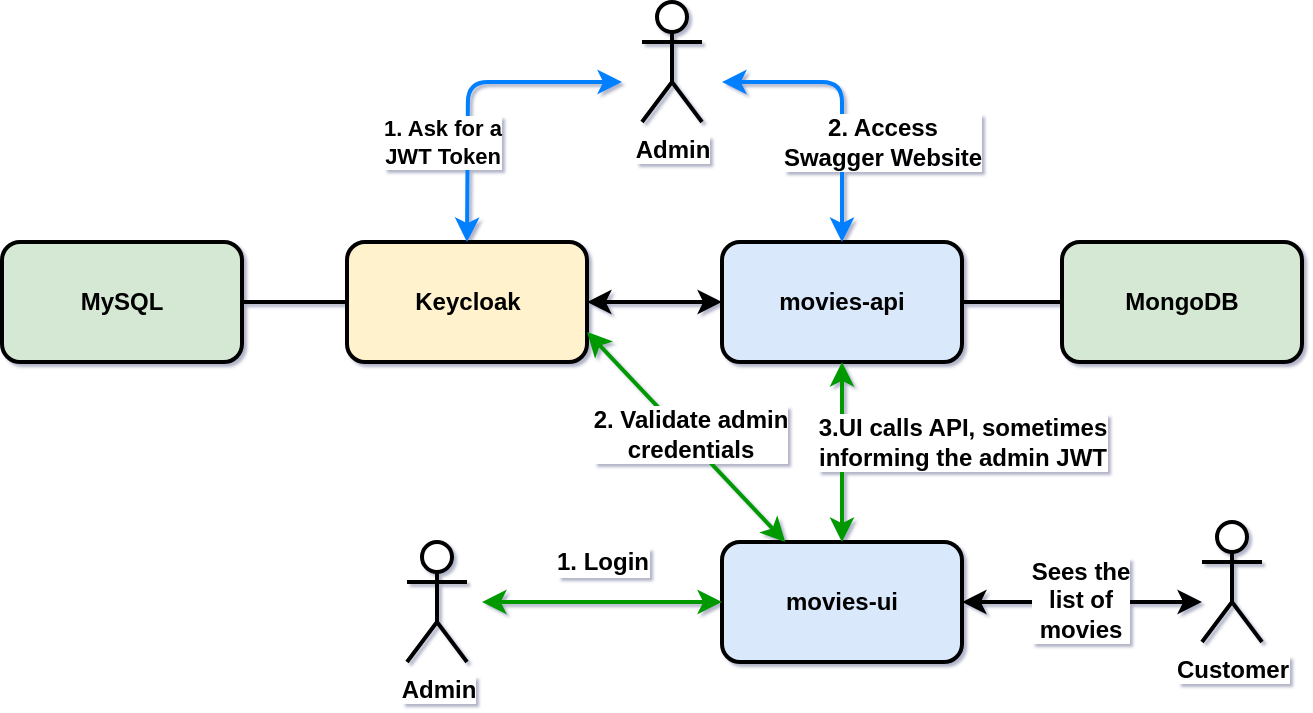 <mxfile version="10.8.4" type="device"><diagram id="2y-wopMy5Lle05HrTWcG" name="Page-1"><mxGraphModel dx="758" dy="529" grid="1" gridSize="10" guides="1" tooltips="1" connect="1" arrows="1" fold="1" page="1" pageScale="1" pageWidth="850" pageHeight="1100" math="0" shadow="1"><root><mxCell id="0"/><mxCell id="1" parent="0"/><mxCell id="9UnkAYfGnmLMf_W8BQil-1" value="Keycloak" style="rounded=1;whiteSpace=wrap;html=1;strokeWidth=2;fontStyle=1;fillColor=#fff2cc;strokeColor=#000000;" vertex="1" parent="1"><mxGeometry x="192.5" y="140" width="120" height="60" as="geometry"/></mxCell><mxCell id="9UnkAYfGnmLMf_W8BQil-2" value="movies-ui" style="rounded=1;whiteSpace=wrap;html=1;strokeWidth=2;fontStyle=1;fillColor=#dae8fc;strokeColor=#000000;" vertex="1" parent="1"><mxGeometry x="380" y="290" width="120" height="60" as="geometry"/></mxCell><mxCell id="9UnkAYfGnmLMf_W8BQil-3" value="MongoDB" style="rounded=1;whiteSpace=wrap;html=1;strokeWidth=2;fontStyle=1;fillColor=#d5e8d4;strokeColor=#000000;" vertex="1" parent="1"><mxGeometry x="550" y="140" width="120" height="60" as="geometry"/></mxCell><mxCell id="9UnkAYfGnmLMf_W8BQil-4" value="movies-api" style="rounded=1;whiteSpace=wrap;html=1;strokeWidth=2;fontStyle=1;fillColor=#dae8fc;strokeColor=#000000;" vertex="1" parent="1"><mxGeometry x="380" y="140" width="120" height="60" as="geometry"/></mxCell><mxCell id="9UnkAYfGnmLMf_W8BQil-5" value="MySQL" style="rounded=1;whiteSpace=wrap;html=1;strokeWidth=2;fontStyle=1;fillColor=#d5e8d4;strokeColor=#000000;" vertex="1" parent="1"><mxGeometry x="20" y="140" width="120" height="60" as="geometry"/></mxCell><mxCell id="9UnkAYfGnmLMf_W8BQil-6" value="" style="endArrow=none;html=1;entryX=0;entryY=0.5;entryDx=0;entryDy=0;strokeWidth=2;exitX=1;exitY=0.5;exitDx=0;exitDy=0;" edge="1" parent="1" source="9UnkAYfGnmLMf_W8BQil-5" target="9UnkAYfGnmLMf_W8BQil-1"><mxGeometry width="50" height="50" relative="1" as="geometry"><mxPoint x="90" y="270" as="sourcePoint"/><mxPoint x="140" y="230" as="targetPoint"/></mxGeometry></mxCell><mxCell id="9UnkAYfGnmLMf_W8BQil-7" value="" style="endArrow=none;html=1;entryX=0;entryY=0.5;entryDx=0;entryDy=0;strokeWidth=2;exitX=1;exitY=0.5;exitDx=0;exitDy=0;" edge="1" parent="1" source="9UnkAYfGnmLMf_W8BQil-4" target="9UnkAYfGnmLMf_W8BQil-3"><mxGeometry width="50" height="50" relative="1" as="geometry"><mxPoint x="100" y="280" as="sourcePoint"/><mxPoint x="100" y="210" as="targetPoint"/></mxGeometry></mxCell><mxCell id="9UnkAYfGnmLMf_W8BQil-8" value="" style="endArrow=classic;startArrow=classic;html=1;strokeWidth=2;exitX=1;exitY=0.75;exitDx=0;exitDy=0;strokeColor=#009900;" edge="1" parent="1" source="9UnkAYfGnmLMf_W8BQil-1" target="9UnkAYfGnmLMf_W8BQil-2"><mxGeometry width="50" height="50" relative="1" as="geometry"><mxPoint x="190" y="200" as="sourcePoint"/><mxPoint x="240" y="150" as="targetPoint"/></mxGeometry></mxCell><mxCell id="9UnkAYfGnmLMf_W8BQil-30" value="&lt;b&gt;2. Validate admin&lt;br&gt;credentials&lt;/b&gt;" style="text;html=1;resizable=0;points=[];align=center;verticalAlign=middle;labelBackgroundColor=#ffffff;" vertex="1" connectable="0" parent="9UnkAYfGnmLMf_W8BQil-8"><mxGeometry x="0.0" y="2" relative="1" as="geometry"><mxPoint as="offset"/></mxGeometry></mxCell><mxCell id="9UnkAYfGnmLMf_W8BQil-9" value="" style="endArrow=classic;startArrow=classic;html=1;strokeWidth=2;exitX=1;exitY=0.5;exitDx=0;exitDy=0;entryX=0;entryY=0.5;entryDx=0;entryDy=0;" edge="1" parent="1" source="9UnkAYfGnmLMf_W8BQil-1" target="9UnkAYfGnmLMf_W8BQil-4"><mxGeometry width="50" height="50" relative="1" as="geometry"><mxPoint x="180" y="300" as="sourcePoint"/><mxPoint x="230" y="250" as="targetPoint"/></mxGeometry></mxCell><mxCell id="9UnkAYfGnmLMf_W8BQil-10" value="" style="endArrow=classic;startArrow=classic;html=1;strokeWidth=2;strokeColor=#009900;" edge="1" parent="1"><mxGeometry width="50" height="50" relative="1" as="geometry"><mxPoint x="440" y="290" as="sourcePoint"/><mxPoint x="440" y="200" as="targetPoint"/></mxGeometry></mxCell><mxCell id="9UnkAYfGnmLMf_W8BQil-31" value="&lt;b&gt;3.UI calls API, sometimes&lt;br&gt;informing the admin JWT&lt;/b&gt;" style="text;html=1;resizable=0;points=[];align=center;verticalAlign=middle;labelBackgroundColor=#ffffff;" vertex="1" connectable="0" parent="9UnkAYfGnmLMf_W8BQil-10"><mxGeometry x="0.067" relative="1" as="geometry"><mxPoint x="60" y="-2" as="offset"/></mxGeometry></mxCell><mxCell id="9UnkAYfGnmLMf_W8BQil-11" value="&lt;b&gt;Admin&lt;/b&gt;" style="shape=umlActor;verticalLabelPosition=bottom;labelBackgroundColor=#ffffff;verticalAlign=top;html=1;outlineConnect=0;strokeColor=#000000;strokeWidth=2;" vertex="1" parent="1"><mxGeometry x="340" y="20" width="30" height="60" as="geometry"/></mxCell><mxCell id="9UnkAYfGnmLMf_W8BQil-12" value="" style="endArrow=classic;html=1;strokeWidth=2;entryX=0.5;entryY=0;entryDx=0;entryDy=0;startArrow=classic;startFill=1;strokeColor=#007FFF;" edge="1" parent="1" target="9UnkAYfGnmLMf_W8BQil-4"><mxGeometry width="50" height="50" relative="1" as="geometry"><mxPoint x="380" y="60" as="sourcePoint"/><mxPoint x="290" y="360" as="targetPoint"/><Array as="points"><mxPoint x="440" y="60"/></Array></mxGeometry></mxCell><mxCell id="9UnkAYfGnmLMf_W8BQil-13" value="&lt;b&gt;&lt;span&gt;2. Access&lt;/span&gt;&lt;br&gt;&lt;span&gt;Swagger Website&lt;/span&gt;&lt;/b&gt;" style="text;html=1;resizable=0;points=[];align=center;verticalAlign=middle;labelBackgroundColor=#ffffff;" vertex="1" connectable="0" parent="9UnkAYfGnmLMf_W8BQil-12"><mxGeometry x="-0.085" y="1" relative="1" as="geometry"><mxPoint x="19" y="26" as="offset"/></mxGeometry></mxCell><mxCell id="9UnkAYfGnmLMf_W8BQil-14" value="&lt;b&gt;&lt;span&gt;1. Ask for a&lt;/span&gt;&lt;br&gt;&lt;span&gt;JWT Token&lt;/span&gt;&lt;/b&gt;" style="endArrow=classic;html=1;strokeWidth=2;entryX=0.5;entryY=0;entryDx=0;entryDy=0;startArrow=classic;startFill=1;strokeColor=#007FFF;" edge="1" parent="1" target="9UnkAYfGnmLMf_W8BQil-1"><mxGeometry x="-0.019" y="33" width="50" height="50" relative="1" as="geometry"><mxPoint x="330" y="60" as="sourcePoint"/><mxPoint x="220" y="320" as="targetPoint"/><Array as="points"><mxPoint x="253" y="60"/></Array><mxPoint x="-46" y="30" as="offset"/></mxGeometry></mxCell><mxCell id="9UnkAYfGnmLMf_W8BQil-17" value="&lt;b&gt;Admin&lt;/b&gt;" style="shape=umlActor;verticalLabelPosition=bottom;labelBackgroundColor=#ffffff;verticalAlign=top;html=1;outlineConnect=0;strokeColor=#000000;strokeWidth=2;" vertex="1" parent="1"><mxGeometry x="222.5" y="290" width="30" height="60" as="geometry"/></mxCell><mxCell id="9UnkAYfGnmLMf_W8BQil-18" value="" style="endArrow=classic;startArrow=classic;html=1;strokeWidth=2;entryX=0;entryY=0.5;entryDx=0;entryDy=0;strokeColor=#009900;" edge="1" parent="1" target="9UnkAYfGnmLMf_W8BQil-2"><mxGeometry width="50" height="50" relative="1" as="geometry"><mxPoint x="260" y="320" as="sourcePoint"/><mxPoint x="330" y="290" as="targetPoint"/></mxGeometry></mxCell><mxCell id="9UnkAYfGnmLMf_W8BQil-23" value="&lt;b&gt;1. Login&lt;/b&gt;" style="text;html=1;resizable=0;points=[];align=center;verticalAlign=middle;labelBackgroundColor=#ffffff;" vertex="1" connectable="0" parent="9UnkAYfGnmLMf_W8BQil-18"><mxGeometry x="-0.183" y="1" relative="1" as="geometry"><mxPoint x="11" y="-19" as="offset"/></mxGeometry></mxCell><mxCell id="9UnkAYfGnmLMf_W8BQil-24" value="&lt;b&gt;Customer&lt;/b&gt;" style="shape=umlActor;verticalLabelPosition=bottom;labelBackgroundColor=#ffffff;verticalAlign=top;html=1;outlineConnect=0;strokeColor=#000000;strokeWidth=2;" vertex="1" parent="1"><mxGeometry x="620" y="280" width="30" height="60" as="geometry"/></mxCell><mxCell id="9UnkAYfGnmLMf_W8BQil-25" value="" style="endArrow=classic;startArrow=classic;html=1;strokeWidth=2;exitX=1;exitY=0.5;exitDx=0;exitDy=0;" edge="1" parent="1" source="9UnkAYfGnmLMf_W8BQil-2"><mxGeometry width="50" height="50" relative="1" as="geometry"><mxPoint x="500" y="330" as="sourcePoint"/><mxPoint x="620" y="320" as="targetPoint"/></mxGeometry></mxCell><mxCell id="9UnkAYfGnmLMf_W8BQil-32" value="&lt;b&gt;Sees the&lt;br&gt;list of&lt;br&gt;movies&lt;/b&gt;&lt;br&gt;" style="text;html=1;resizable=0;points=[];align=center;verticalAlign=middle;labelBackgroundColor=#ffffff;" vertex="1" connectable="0" parent="9UnkAYfGnmLMf_W8BQil-25"><mxGeometry x="-0.017" y="1" relative="1" as="geometry"><mxPoint as="offset"/></mxGeometry></mxCell></root></mxGraphModel></diagram></mxfile>
